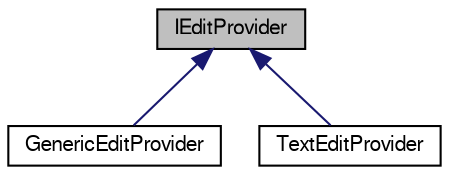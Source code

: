 digraph G
{
  bgcolor="transparent";
  edge [fontname="FreeSans",fontsize=10,labelfontname="FreeSans",labelfontsize=10];
  node [fontname="FreeSans",fontsize=10,shape=record];
  Node1 [label="IEditProvider",height=0.2,width=0.4,color="black", fillcolor="grey75", style="filled" fontcolor="black"];
  Node1 -> Node2 [dir=back,color="midnightblue",fontsize=10,style="solid",fontname="FreeSans"];
  Node2 [label="GenericEditProvider",height=0.2,width=0.4,color="black",URL="$class_generic_edit_provider.html",tooltip="GenericEditProvider class."];
  Node1 -> Node3 [dir=back,color="midnightblue",fontsize=10,style="solid",fontname="FreeSans"];
  Node3 [label="TextEditProvider",height=0.2,width=0.4,color="black",URL="$class_text_edit_provider.html",tooltip="TextEditProvider class."];
}
